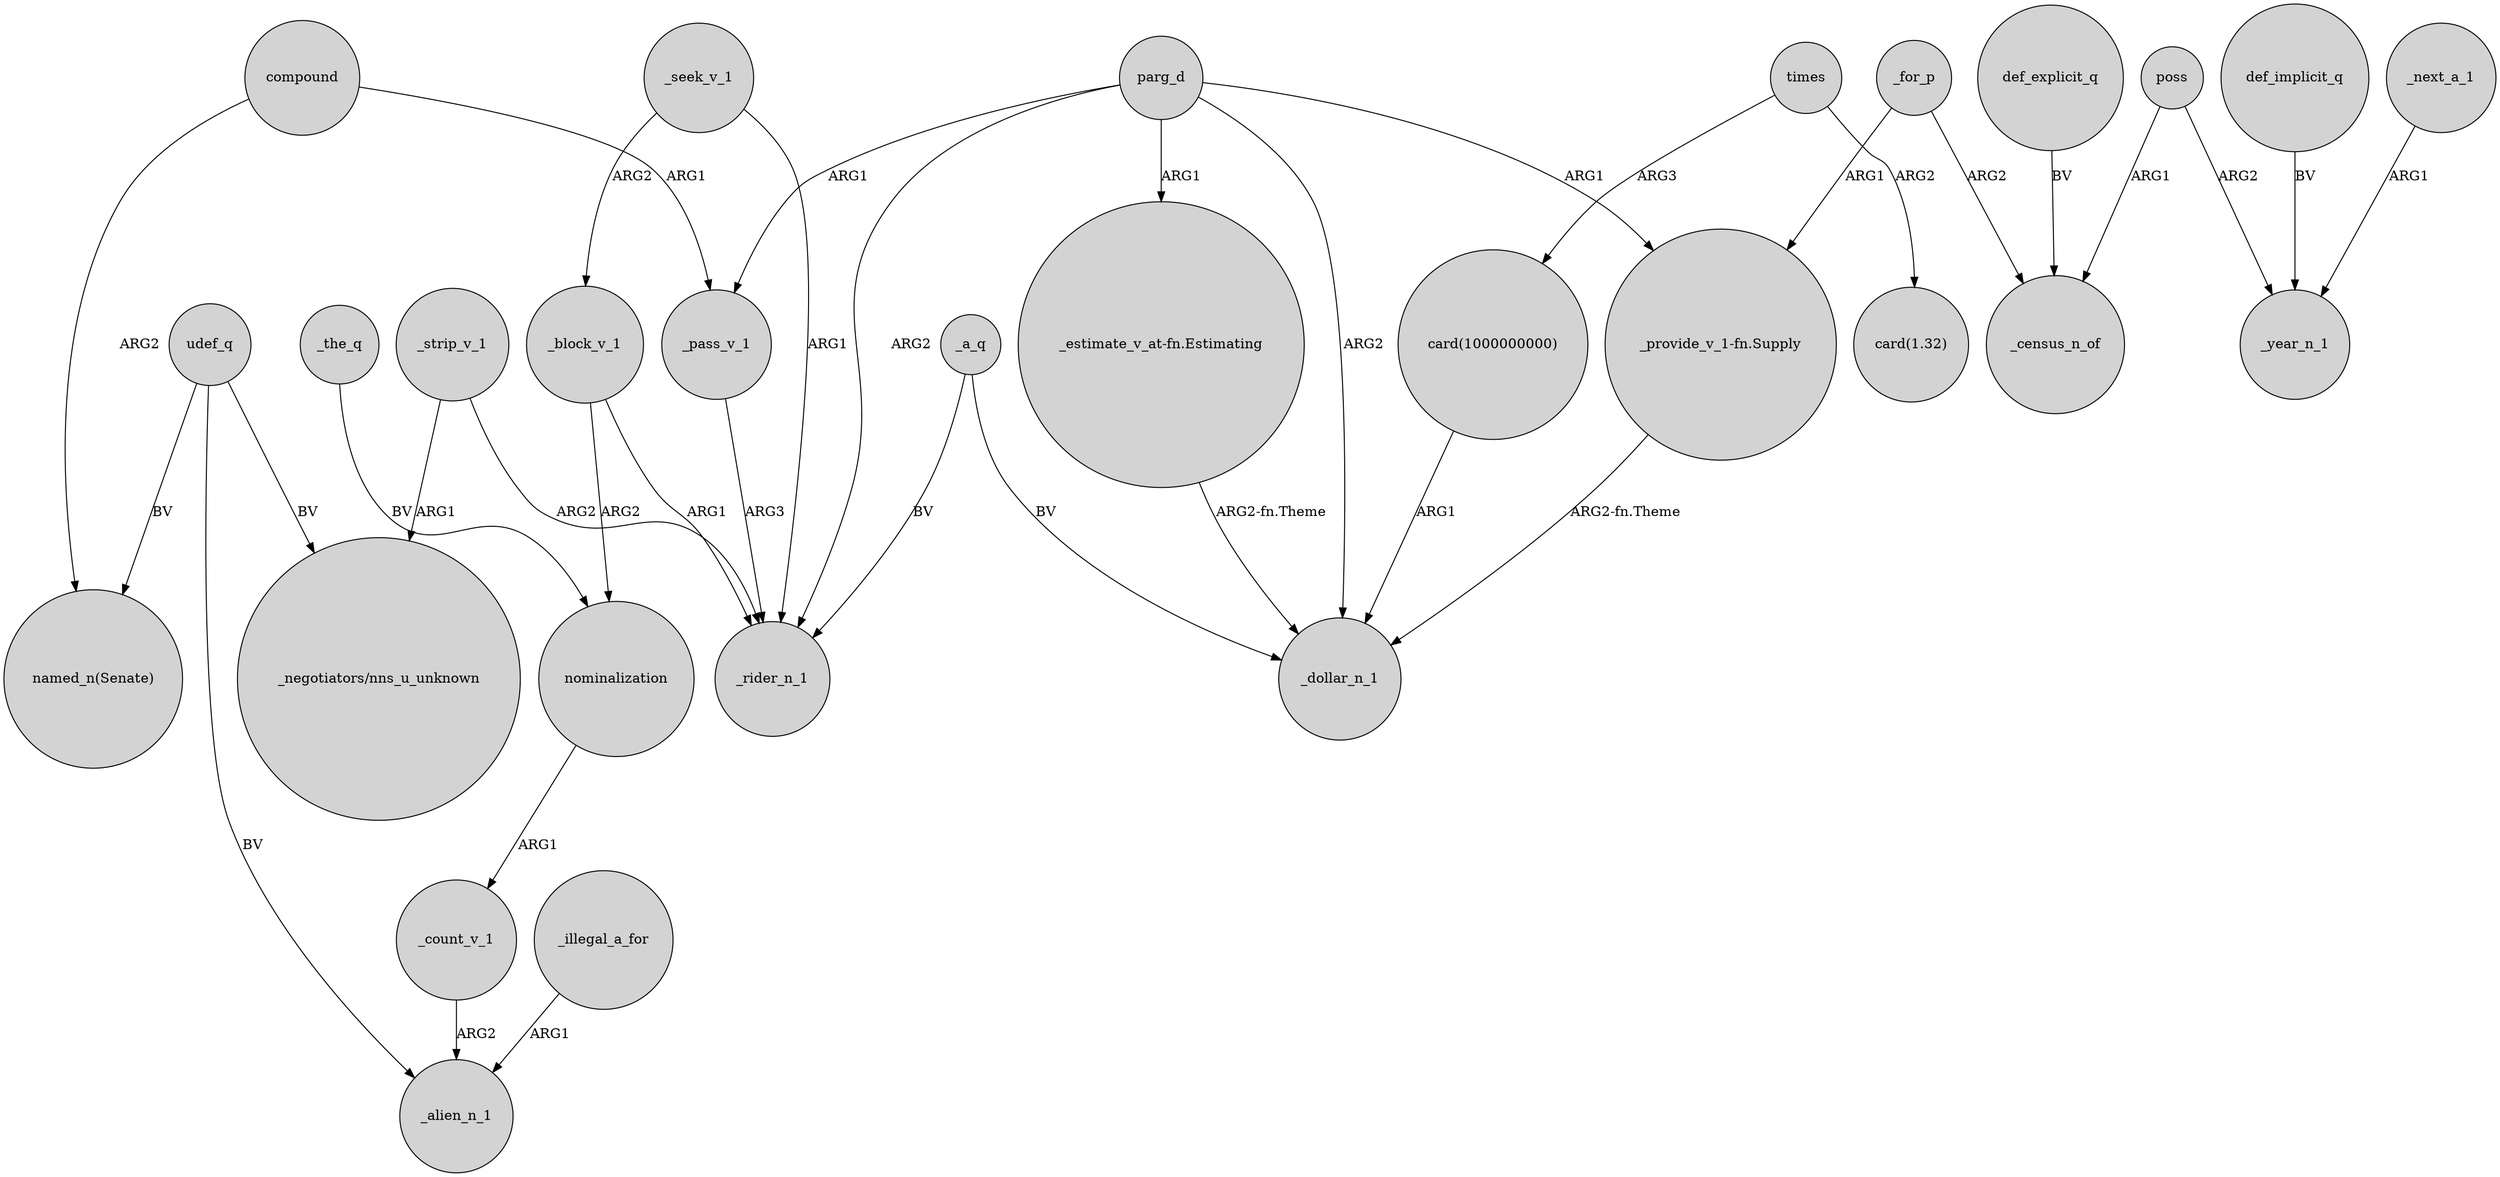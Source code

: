 digraph {
	node [shape=circle style=filled]
	_a_q -> _rider_n_1 [label=BV]
	udef_q -> "_negotiators/nns_u_unknown" [label=BV]
	_block_v_1 -> nominalization [label=ARG2]
	def_implicit_q -> _year_n_1 [label=BV]
	nominalization -> _count_v_1 [label=ARG1]
	_seek_v_1 -> _rider_n_1 [label=ARG1]
	poss -> _census_n_of [label=ARG1]
	_strip_v_1 -> _rider_n_1 [label=ARG2]
	parg_d -> _rider_n_1 [label=ARG2]
	_illegal_a_for -> _alien_n_1 [label=ARG1]
	parg_d -> _pass_v_1 [label=ARG1]
	def_explicit_q -> _census_n_of [label=BV]
	_strip_v_1 -> "_negotiators/nns_u_unknown" [label=ARG1]
	_a_q -> _dollar_n_1 [label=BV]
	times -> "card(1000000000)" [label=ARG3]
	_seek_v_1 -> _block_v_1 [label=ARG2]
	_for_p -> _census_n_of [label=ARG2]
	poss -> _year_n_1 [label=ARG2]
	"_provide_v_1-fn.Supply" -> _dollar_n_1 [label="ARG2-fn.Theme"]
	_next_a_1 -> _year_n_1 [label=ARG1]
	compound -> "named_n(Senate)" [label=ARG2]
	udef_q -> _alien_n_1 [label=BV]
	parg_d -> "_estimate_v_at-fn.Estimating" [label=ARG1]
	udef_q -> "named_n(Senate)" [label=BV]
	_pass_v_1 -> _rider_n_1 [label=ARG3]
	parg_d -> _dollar_n_1 [label=ARG2]
	_for_p -> "_provide_v_1-fn.Supply" [label=ARG1]
	_block_v_1 -> _rider_n_1 [label=ARG1]
	times -> "card(1.32)" [label=ARG2]
	_count_v_1 -> _alien_n_1 [label=ARG2]
	parg_d -> "_provide_v_1-fn.Supply" [label=ARG1]
	compound -> _pass_v_1 [label=ARG1]
	"card(1000000000)" -> _dollar_n_1 [label=ARG1]
	"_estimate_v_at-fn.Estimating" -> _dollar_n_1 [label="ARG2-fn.Theme"]
	_the_q -> nominalization [label=BV]
}
